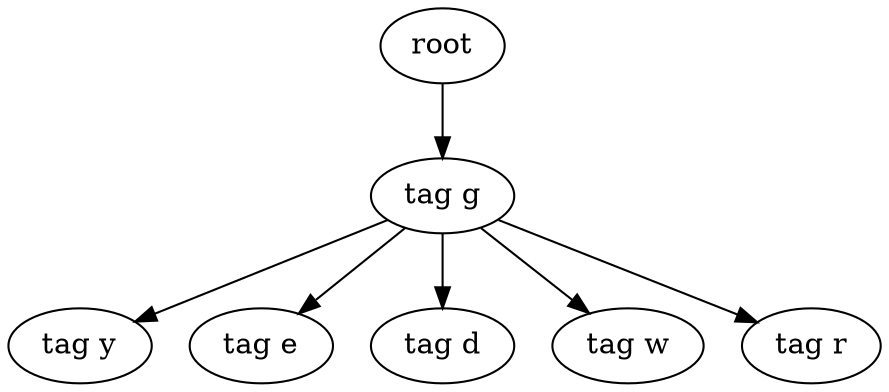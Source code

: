 digraph Tree{
0[label="root"];
0->00
00[label="tag g"];
00->000
000[label="tag y"];
00->001
001[label="tag e"];
00->002
002[label="tag d"];
00->003
003[label="tag w"];
00->004
004[label="tag r"];
}
